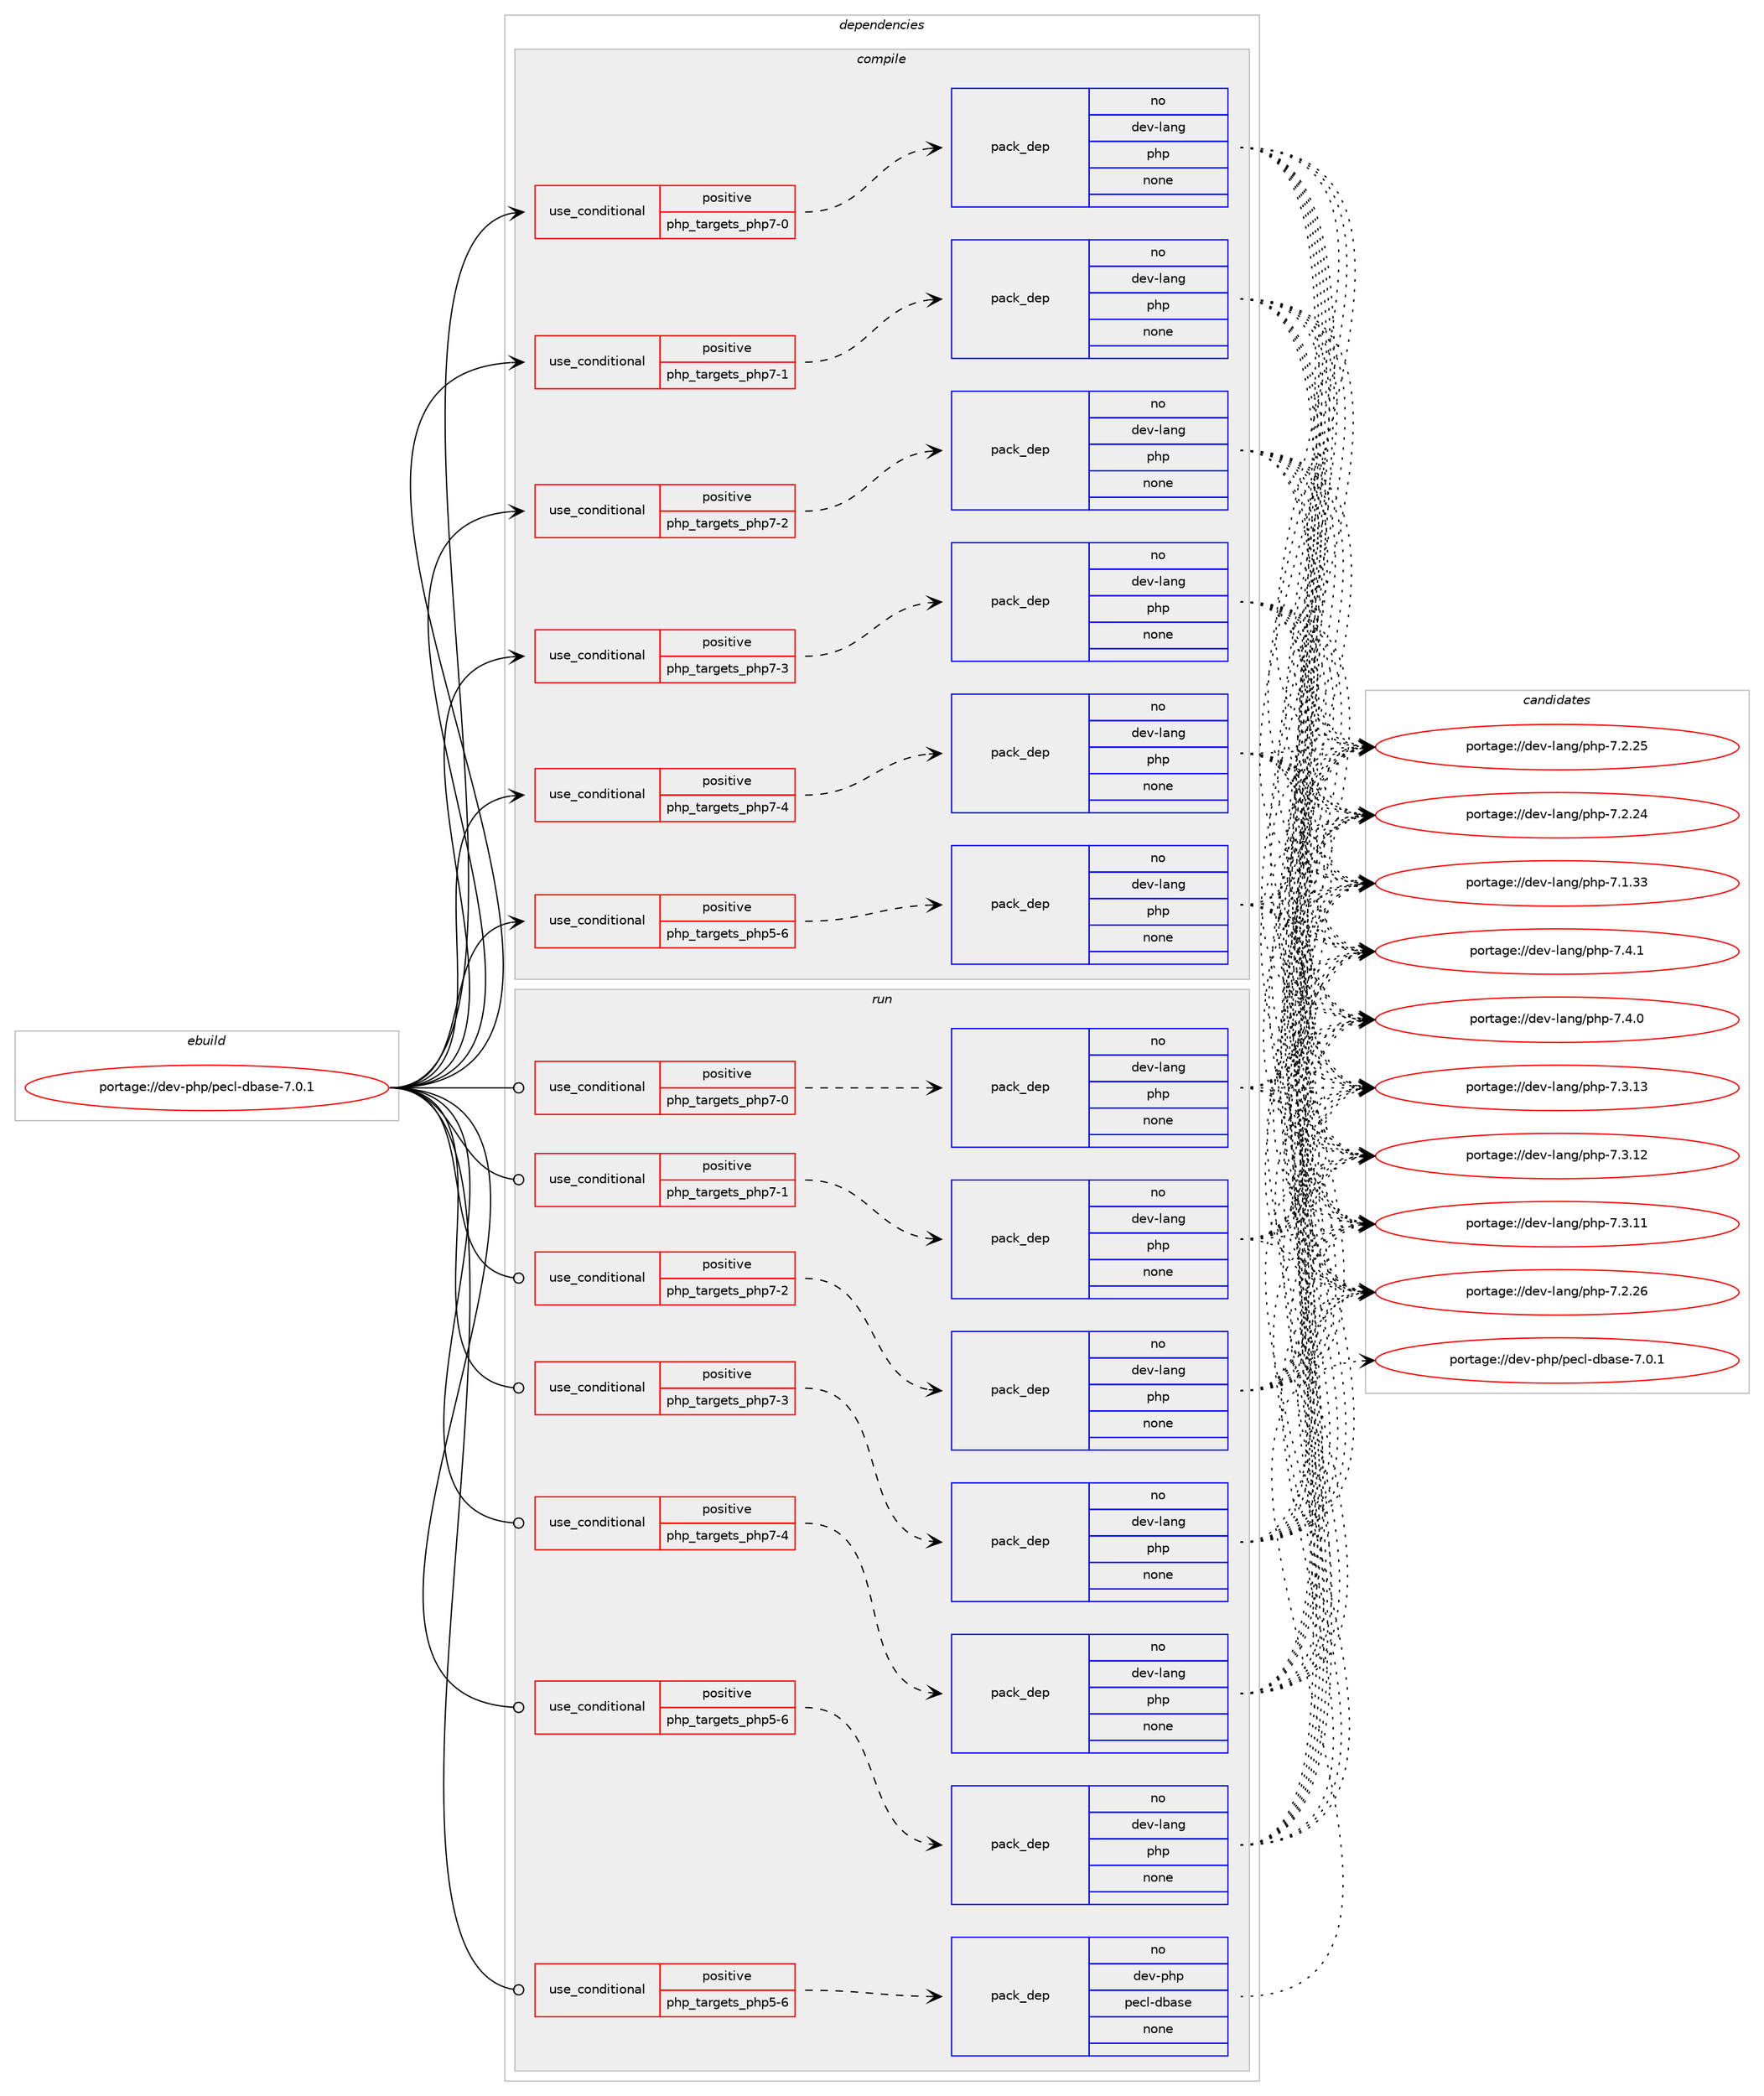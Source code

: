 digraph prolog {

# *************
# Graph options
# *************

newrank=true;
concentrate=true;
compound=true;
graph [rankdir=LR,fontname=Helvetica,fontsize=10,ranksep=1.5];#, ranksep=2.5, nodesep=0.2];
edge  [arrowhead=vee];
node  [fontname=Helvetica,fontsize=10];

# **********
# The ebuild
# **********

subgraph cluster_leftcol {
color=gray;
label=<<i>ebuild</i>>;
id [label="portage://dev-php/pecl-dbase-7.0.1", color=red, width=4, href="../dev-php/pecl-dbase-7.0.1.svg"];
}

# ****************
# The dependencies
# ****************

subgraph cluster_midcol {
color=gray;
label=<<i>dependencies</i>>;
subgraph cluster_compile {
fillcolor="#eeeeee";
style=filled;
label=<<i>compile</i>>;
subgraph cond120839 {
dependency476898 [label=<<TABLE BORDER="0" CELLBORDER="1" CELLSPACING="0" CELLPADDING="4"><TR><TD ROWSPAN="3" CELLPADDING="10">use_conditional</TD></TR><TR><TD>positive</TD></TR><TR><TD>php_targets_php5-6</TD></TR></TABLE>>, shape=none, color=red];
subgraph pack351017 {
dependency476899 [label=<<TABLE BORDER="0" CELLBORDER="1" CELLSPACING="0" CELLPADDING="4" WIDTH="220"><TR><TD ROWSPAN="6" CELLPADDING="30">pack_dep</TD></TR><TR><TD WIDTH="110">no</TD></TR><TR><TD>dev-lang</TD></TR><TR><TD>php</TD></TR><TR><TD>none</TD></TR><TR><TD></TD></TR></TABLE>>, shape=none, color=blue];
}
dependency476898:e -> dependency476899:w [weight=20,style="dashed",arrowhead="vee"];
}
id:e -> dependency476898:w [weight=20,style="solid",arrowhead="vee"];
subgraph cond120840 {
dependency476900 [label=<<TABLE BORDER="0" CELLBORDER="1" CELLSPACING="0" CELLPADDING="4"><TR><TD ROWSPAN="3" CELLPADDING="10">use_conditional</TD></TR><TR><TD>positive</TD></TR><TR><TD>php_targets_php7-0</TD></TR></TABLE>>, shape=none, color=red];
subgraph pack351018 {
dependency476901 [label=<<TABLE BORDER="0" CELLBORDER="1" CELLSPACING="0" CELLPADDING="4" WIDTH="220"><TR><TD ROWSPAN="6" CELLPADDING="30">pack_dep</TD></TR><TR><TD WIDTH="110">no</TD></TR><TR><TD>dev-lang</TD></TR><TR><TD>php</TD></TR><TR><TD>none</TD></TR><TR><TD></TD></TR></TABLE>>, shape=none, color=blue];
}
dependency476900:e -> dependency476901:w [weight=20,style="dashed",arrowhead="vee"];
}
id:e -> dependency476900:w [weight=20,style="solid",arrowhead="vee"];
subgraph cond120841 {
dependency476902 [label=<<TABLE BORDER="0" CELLBORDER="1" CELLSPACING="0" CELLPADDING="4"><TR><TD ROWSPAN="3" CELLPADDING="10">use_conditional</TD></TR><TR><TD>positive</TD></TR><TR><TD>php_targets_php7-1</TD></TR></TABLE>>, shape=none, color=red];
subgraph pack351019 {
dependency476903 [label=<<TABLE BORDER="0" CELLBORDER="1" CELLSPACING="0" CELLPADDING="4" WIDTH="220"><TR><TD ROWSPAN="6" CELLPADDING="30">pack_dep</TD></TR><TR><TD WIDTH="110">no</TD></TR><TR><TD>dev-lang</TD></TR><TR><TD>php</TD></TR><TR><TD>none</TD></TR><TR><TD></TD></TR></TABLE>>, shape=none, color=blue];
}
dependency476902:e -> dependency476903:w [weight=20,style="dashed",arrowhead="vee"];
}
id:e -> dependency476902:w [weight=20,style="solid",arrowhead="vee"];
subgraph cond120842 {
dependency476904 [label=<<TABLE BORDER="0" CELLBORDER="1" CELLSPACING="0" CELLPADDING="4"><TR><TD ROWSPAN="3" CELLPADDING="10">use_conditional</TD></TR><TR><TD>positive</TD></TR><TR><TD>php_targets_php7-2</TD></TR></TABLE>>, shape=none, color=red];
subgraph pack351020 {
dependency476905 [label=<<TABLE BORDER="0" CELLBORDER="1" CELLSPACING="0" CELLPADDING="4" WIDTH="220"><TR><TD ROWSPAN="6" CELLPADDING="30">pack_dep</TD></TR><TR><TD WIDTH="110">no</TD></TR><TR><TD>dev-lang</TD></TR><TR><TD>php</TD></TR><TR><TD>none</TD></TR><TR><TD></TD></TR></TABLE>>, shape=none, color=blue];
}
dependency476904:e -> dependency476905:w [weight=20,style="dashed",arrowhead="vee"];
}
id:e -> dependency476904:w [weight=20,style="solid",arrowhead="vee"];
subgraph cond120843 {
dependency476906 [label=<<TABLE BORDER="0" CELLBORDER="1" CELLSPACING="0" CELLPADDING="4"><TR><TD ROWSPAN="3" CELLPADDING="10">use_conditional</TD></TR><TR><TD>positive</TD></TR><TR><TD>php_targets_php7-3</TD></TR></TABLE>>, shape=none, color=red];
subgraph pack351021 {
dependency476907 [label=<<TABLE BORDER="0" CELLBORDER="1" CELLSPACING="0" CELLPADDING="4" WIDTH="220"><TR><TD ROWSPAN="6" CELLPADDING="30">pack_dep</TD></TR><TR><TD WIDTH="110">no</TD></TR><TR><TD>dev-lang</TD></TR><TR><TD>php</TD></TR><TR><TD>none</TD></TR><TR><TD></TD></TR></TABLE>>, shape=none, color=blue];
}
dependency476906:e -> dependency476907:w [weight=20,style="dashed",arrowhead="vee"];
}
id:e -> dependency476906:w [weight=20,style="solid",arrowhead="vee"];
subgraph cond120844 {
dependency476908 [label=<<TABLE BORDER="0" CELLBORDER="1" CELLSPACING="0" CELLPADDING="4"><TR><TD ROWSPAN="3" CELLPADDING="10">use_conditional</TD></TR><TR><TD>positive</TD></TR><TR><TD>php_targets_php7-4</TD></TR></TABLE>>, shape=none, color=red];
subgraph pack351022 {
dependency476909 [label=<<TABLE BORDER="0" CELLBORDER="1" CELLSPACING="0" CELLPADDING="4" WIDTH="220"><TR><TD ROWSPAN="6" CELLPADDING="30">pack_dep</TD></TR><TR><TD WIDTH="110">no</TD></TR><TR><TD>dev-lang</TD></TR><TR><TD>php</TD></TR><TR><TD>none</TD></TR><TR><TD></TD></TR></TABLE>>, shape=none, color=blue];
}
dependency476908:e -> dependency476909:w [weight=20,style="dashed",arrowhead="vee"];
}
id:e -> dependency476908:w [weight=20,style="solid",arrowhead="vee"];
}
subgraph cluster_compileandrun {
fillcolor="#eeeeee";
style=filled;
label=<<i>compile and run</i>>;
}
subgraph cluster_run {
fillcolor="#eeeeee";
style=filled;
label=<<i>run</i>>;
subgraph cond120845 {
dependency476910 [label=<<TABLE BORDER="0" CELLBORDER="1" CELLSPACING="0" CELLPADDING="4"><TR><TD ROWSPAN="3" CELLPADDING="10">use_conditional</TD></TR><TR><TD>positive</TD></TR><TR><TD>php_targets_php5-6</TD></TR></TABLE>>, shape=none, color=red];
subgraph pack351023 {
dependency476911 [label=<<TABLE BORDER="0" CELLBORDER="1" CELLSPACING="0" CELLPADDING="4" WIDTH="220"><TR><TD ROWSPAN="6" CELLPADDING="30">pack_dep</TD></TR><TR><TD WIDTH="110">no</TD></TR><TR><TD>dev-lang</TD></TR><TR><TD>php</TD></TR><TR><TD>none</TD></TR><TR><TD></TD></TR></TABLE>>, shape=none, color=blue];
}
dependency476910:e -> dependency476911:w [weight=20,style="dashed",arrowhead="vee"];
}
id:e -> dependency476910:w [weight=20,style="solid",arrowhead="odot"];
subgraph cond120846 {
dependency476912 [label=<<TABLE BORDER="0" CELLBORDER="1" CELLSPACING="0" CELLPADDING="4"><TR><TD ROWSPAN="3" CELLPADDING="10">use_conditional</TD></TR><TR><TD>positive</TD></TR><TR><TD>php_targets_php5-6</TD></TR></TABLE>>, shape=none, color=red];
subgraph pack351024 {
dependency476913 [label=<<TABLE BORDER="0" CELLBORDER="1" CELLSPACING="0" CELLPADDING="4" WIDTH="220"><TR><TD ROWSPAN="6" CELLPADDING="30">pack_dep</TD></TR><TR><TD WIDTH="110">no</TD></TR><TR><TD>dev-php</TD></TR><TR><TD>pecl-dbase</TD></TR><TR><TD>none</TD></TR><TR><TD></TD></TR></TABLE>>, shape=none, color=blue];
}
dependency476912:e -> dependency476913:w [weight=20,style="dashed",arrowhead="vee"];
}
id:e -> dependency476912:w [weight=20,style="solid",arrowhead="odot"];
subgraph cond120847 {
dependency476914 [label=<<TABLE BORDER="0" CELLBORDER="1" CELLSPACING="0" CELLPADDING="4"><TR><TD ROWSPAN="3" CELLPADDING="10">use_conditional</TD></TR><TR><TD>positive</TD></TR><TR><TD>php_targets_php7-0</TD></TR></TABLE>>, shape=none, color=red];
subgraph pack351025 {
dependency476915 [label=<<TABLE BORDER="0" CELLBORDER="1" CELLSPACING="0" CELLPADDING="4" WIDTH="220"><TR><TD ROWSPAN="6" CELLPADDING="30">pack_dep</TD></TR><TR><TD WIDTH="110">no</TD></TR><TR><TD>dev-lang</TD></TR><TR><TD>php</TD></TR><TR><TD>none</TD></TR><TR><TD></TD></TR></TABLE>>, shape=none, color=blue];
}
dependency476914:e -> dependency476915:w [weight=20,style="dashed",arrowhead="vee"];
}
id:e -> dependency476914:w [weight=20,style="solid",arrowhead="odot"];
subgraph cond120848 {
dependency476916 [label=<<TABLE BORDER="0" CELLBORDER="1" CELLSPACING="0" CELLPADDING="4"><TR><TD ROWSPAN="3" CELLPADDING="10">use_conditional</TD></TR><TR><TD>positive</TD></TR><TR><TD>php_targets_php7-1</TD></TR></TABLE>>, shape=none, color=red];
subgraph pack351026 {
dependency476917 [label=<<TABLE BORDER="0" CELLBORDER="1" CELLSPACING="0" CELLPADDING="4" WIDTH="220"><TR><TD ROWSPAN="6" CELLPADDING="30">pack_dep</TD></TR><TR><TD WIDTH="110">no</TD></TR><TR><TD>dev-lang</TD></TR><TR><TD>php</TD></TR><TR><TD>none</TD></TR><TR><TD></TD></TR></TABLE>>, shape=none, color=blue];
}
dependency476916:e -> dependency476917:w [weight=20,style="dashed",arrowhead="vee"];
}
id:e -> dependency476916:w [weight=20,style="solid",arrowhead="odot"];
subgraph cond120849 {
dependency476918 [label=<<TABLE BORDER="0" CELLBORDER="1" CELLSPACING="0" CELLPADDING="4"><TR><TD ROWSPAN="3" CELLPADDING="10">use_conditional</TD></TR><TR><TD>positive</TD></TR><TR><TD>php_targets_php7-2</TD></TR></TABLE>>, shape=none, color=red];
subgraph pack351027 {
dependency476919 [label=<<TABLE BORDER="0" CELLBORDER="1" CELLSPACING="0" CELLPADDING="4" WIDTH="220"><TR><TD ROWSPAN="6" CELLPADDING="30">pack_dep</TD></TR><TR><TD WIDTH="110">no</TD></TR><TR><TD>dev-lang</TD></TR><TR><TD>php</TD></TR><TR><TD>none</TD></TR><TR><TD></TD></TR></TABLE>>, shape=none, color=blue];
}
dependency476918:e -> dependency476919:w [weight=20,style="dashed",arrowhead="vee"];
}
id:e -> dependency476918:w [weight=20,style="solid",arrowhead="odot"];
subgraph cond120850 {
dependency476920 [label=<<TABLE BORDER="0" CELLBORDER="1" CELLSPACING="0" CELLPADDING="4"><TR><TD ROWSPAN="3" CELLPADDING="10">use_conditional</TD></TR><TR><TD>positive</TD></TR><TR><TD>php_targets_php7-3</TD></TR></TABLE>>, shape=none, color=red];
subgraph pack351028 {
dependency476921 [label=<<TABLE BORDER="0" CELLBORDER="1" CELLSPACING="0" CELLPADDING="4" WIDTH="220"><TR><TD ROWSPAN="6" CELLPADDING="30">pack_dep</TD></TR><TR><TD WIDTH="110">no</TD></TR><TR><TD>dev-lang</TD></TR><TR><TD>php</TD></TR><TR><TD>none</TD></TR><TR><TD></TD></TR></TABLE>>, shape=none, color=blue];
}
dependency476920:e -> dependency476921:w [weight=20,style="dashed",arrowhead="vee"];
}
id:e -> dependency476920:w [weight=20,style="solid",arrowhead="odot"];
subgraph cond120851 {
dependency476922 [label=<<TABLE BORDER="0" CELLBORDER="1" CELLSPACING="0" CELLPADDING="4"><TR><TD ROWSPAN="3" CELLPADDING="10">use_conditional</TD></TR><TR><TD>positive</TD></TR><TR><TD>php_targets_php7-4</TD></TR></TABLE>>, shape=none, color=red];
subgraph pack351029 {
dependency476923 [label=<<TABLE BORDER="0" CELLBORDER="1" CELLSPACING="0" CELLPADDING="4" WIDTH="220"><TR><TD ROWSPAN="6" CELLPADDING="30">pack_dep</TD></TR><TR><TD WIDTH="110">no</TD></TR><TR><TD>dev-lang</TD></TR><TR><TD>php</TD></TR><TR><TD>none</TD></TR><TR><TD></TD></TR></TABLE>>, shape=none, color=blue];
}
dependency476922:e -> dependency476923:w [weight=20,style="dashed",arrowhead="vee"];
}
id:e -> dependency476922:w [weight=20,style="solid",arrowhead="odot"];
}
}

# **************
# The candidates
# **************

subgraph cluster_choices {
rank=same;
color=gray;
label=<<i>candidates</i>>;

subgraph choice351017 {
color=black;
nodesep=1;
choice100101118451089711010347112104112455546524649 [label="portage://dev-lang/php-7.4.1", color=red, width=4,href="../dev-lang/php-7.4.1.svg"];
choice100101118451089711010347112104112455546524648 [label="portage://dev-lang/php-7.4.0", color=red, width=4,href="../dev-lang/php-7.4.0.svg"];
choice10010111845108971101034711210411245554651464951 [label="portage://dev-lang/php-7.3.13", color=red, width=4,href="../dev-lang/php-7.3.13.svg"];
choice10010111845108971101034711210411245554651464950 [label="portage://dev-lang/php-7.3.12", color=red, width=4,href="../dev-lang/php-7.3.12.svg"];
choice10010111845108971101034711210411245554651464949 [label="portage://dev-lang/php-7.3.11", color=red, width=4,href="../dev-lang/php-7.3.11.svg"];
choice10010111845108971101034711210411245554650465054 [label="portage://dev-lang/php-7.2.26", color=red, width=4,href="../dev-lang/php-7.2.26.svg"];
choice10010111845108971101034711210411245554650465053 [label="portage://dev-lang/php-7.2.25", color=red, width=4,href="../dev-lang/php-7.2.25.svg"];
choice10010111845108971101034711210411245554650465052 [label="portage://dev-lang/php-7.2.24", color=red, width=4,href="../dev-lang/php-7.2.24.svg"];
choice10010111845108971101034711210411245554649465151 [label="portage://dev-lang/php-7.1.33", color=red, width=4,href="../dev-lang/php-7.1.33.svg"];
dependency476899:e -> choice100101118451089711010347112104112455546524649:w [style=dotted,weight="100"];
dependency476899:e -> choice100101118451089711010347112104112455546524648:w [style=dotted,weight="100"];
dependency476899:e -> choice10010111845108971101034711210411245554651464951:w [style=dotted,weight="100"];
dependency476899:e -> choice10010111845108971101034711210411245554651464950:w [style=dotted,weight="100"];
dependency476899:e -> choice10010111845108971101034711210411245554651464949:w [style=dotted,weight="100"];
dependency476899:e -> choice10010111845108971101034711210411245554650465054:w [style=dotted,weight="100"];
dependency476899:e -> choice10010111845108971101034711210411245554650465053:w [style=dotted,weight="100"];
dependency476899:e -> choice10010111845108971101034711210411245554650465052:w [style=dotted,weight="100"];
dependency476899:e -> choice10010111845108971101034711210411245554649465151:w [style=dotted,weight="100"];
}
subgraph choice351018 {
color=black;
nodesep=1;
choice100101118451089711010347112104112455546524649 [label="portage://dev-lang/php-7.4.1", color=red, width=4,href="../dev-lang/php-7.4.1.svg"];
choice100101118451089711010347112104112455546524648 [label="portage://dev-lang/php-7.4.0", color=red, width=4,href="../dev-lang/php-7.4.0.svg"];
choice10010111845108971101034711210411245554651464951 [label="portage://dev-lang/php-7.3.13", color=red, width=4,href="../dev-lang/php-7.3.13.svg"];
choice10010111845108971101034711210411245554651464950 [label="portage://dev-lang/php-7.3.12", color=red, width=4,href="../dev-lang/php-7.3.12.svg"];
choice10010111845108971101034711210411245554651464949 [label="portage://dev-lang/php-7.3.11", color=red, width=4,href="../dev-lang/php-7.3.11.svg"];
choice10010111845108971101034711210411245554650465054 [label="portage://dev-lang/php-7.2.26", color=red, width=4,href="../dev-lang/php-7.2.26.svg"];
choice10010111845108971101034711210411245554650465053 [label="portage://dev-lang/php-7.2.25", color=red, width=4,href="../dev-lang/php-7.2.25.svg"];
choice10010111845108971101034711210411245554650465052 [label="portage://dev-lang/php-7.2.24", color=red, width=4,href="../dev-lang/php-7.2.24.svg"];
choice10010111845108971101034711210411245554649465151 [label="portage://dev-lang/php-7.1.33", color=red, width=4,href="../dev-lang/php-7.1.33.svg"];
dependency476901:e -> choice100101118451089711010347112104112455546524649:w [style=dotted,weight="100"];
dependency476901:e -> choice100101118451089711010347112104112455546524648:w [style=dotted,weight="100"];
dependency476901:e -> choice10010111845108971101034711210411245554651464951:w [style=dotted,weight="100"];
dependency476901:e -> choice10010111845108971101034711210411245554651464950:w [style=dotted,weight="100"];
dependency476901:e -> choice10010111845108971101034711210411245554651464949:w [style=dotted,weight="100"];
dependency476901:e -> choice10010111845108971101034711210411245554650465054:w [style=dotted,weight="100"];
dependency476901:e -> choice10010111845108971101034711210411245554650465053:w [style=dotted,weight="100"];
dependency476901:e -> choice10010111845108971101034711210411245554650465052:w [style=dotted,weight="100"];
dependency476901:e -> choice10010111845108971101034711210411245554649465151:w [style=dotted,weight="100"];
}
subgraph choice351019 {
color=black;
nodesep=1;
choice100101118451089711010347112104112455546524649 [label="portage://dev-lang/php-7.4.1", color=red, width=4,href="../dev-lang/php-7.4.1.svg"];
choice100101118451089711010347112104112455546524648 [label="portage://dev-lang/php-7.4.0", color=red, width=4,href="../dev-lang/php-7.4.0.svg"];
choice10010111845108971101034711210411245554651464951 [label="portage://dev-lang/php-7.3.13", color=red, width=4,href="../dev-lang/php-7.3.13.svg"];
choice10010111845108971101034711210411245554651464950 [label="portage://dev-lang/php-7.3.12", color=red, width=4,href="../dev-lang/php-7.3.12.svg"];
choice10010111845108971101034711210411245554651464949 [label="portage://dev-lang/php-7.3.11", color=red, width=4,href="../dev-lang/php-7.3.11.svg"];
choice10010111845108971101034711210411245554650465054 [label="portage://dev-lang/php-7.2.26", color=red, width=4,href="../dev-lang/php-7.2.26.svg"];
choice10010111845108971101034711210411245554650465053 [label="portage://dev-lang/php-7.2.25", color=red, width=4,href="../dev-lang/php-7.2.25.svg"];
choice10010111845108971101034711210411245554650465052 [label="portage://dev-lang/php-7.2.24", color=red, width=4,href="../dev-lang/php-7.2.24.svg"];
choice10010111845108971101034711210411245554649465151 [label="portage://dev-lang/php-7.1.33", color=red, width=4,href="../dev-lang/php-7.1.33.svg"];
dependency476903:e -> choice100101118451089711010347112104112455546524649:w [style=dotted,weight="100"];
dependency476903:e -> choice100101118451089711010347112104112455546524648:w [style=dotted,weight="100"];
dependency476903:e -> choice10010111845108971101034711210411245554651464951:w [style=dotted,weight="100"];
dependency476903:e -> choice10010111845108971101034711210411245554651464950:w [style=dotted,weight="100"];
dependency476903:e -> choice10010111845108971101034711210411245554651464949:w [style=dotted,weight="100"];
dependency476903:e -> choice10010111845108971101034711210411245554650465054:w [style=dotted,weight="100"];
dependency476903:e -> choice10010111845108971101034711210411245554650465053:w [style=dotted,weight="100"];
dependency476903:e -> choice10010111845108971101034711210411245554650465052:w [style=dotted,weight="100"];
dependency476903:e -> choice10010111845108971101034711210411245554649465151:w [style=dotted,weight="100"];
}
subgraph choice351020 {
color=black;
nodesep=1;
choice100101118451089711010347112104112455546524649 [label="portage://dev-lang/php-7.4.1", color=red, width=4,href="../dev-lang/php-7.4.1.svg"];
choice100101118451089711010347112104112455546524648 [label="portage://dev-lang/php-7.4.0", color=red, width=4,href="../dev-lang/php-7.4.0.svg"];
choice10010111845108971101034711210411245554651464951 [label="portage://dev-lang/php-7.3.13", color=red, width=4,href="../dev-lang/php-7.3.13.svg"];
choice10010111845108971101034711210411245554651464950 [label="portage://dev-lang/php-7.3.12", color=red, width=4,href="../dev-lang/php-7.3.12.svg"];
choice10010111845108971101034711210411245554651464949 [label="portage://dev-lang/php-7.3.11", color=red, width=4,href="../dev-lang/php-7.3.11.svg"];
choice10010111845108971101034711210411245554650465054 [label="portage://dev-lang/php-7.2.26", color=red, width=4,href="../dev-lang/php-7.2.26.svg"];
choice10010111845108971101034711210411245554650465053 [label="portage://dev-lang/php-7.2.25", color=red, width=4,href="../dev-lang/php-7.2.25.svg"];
choice10010111845108971101034711210411245554650465052 [label="portage://dev-lang/php-7.2.24", color=red, width=4,href="../dev-lang/php-7.2.24.svg"];
choice10010111845108971101034711210411245554649465151 [label="portage://dev-lang/php-7.1.33", color=red, width=4,href="../dev-lang/php-7.1.33.svg"];
dependency476905:e -> choice100101118451089711010347112104112455546524649:w [style=dotted,weight="100"];
dependency476905:e -> choice100101118451089711010347112104112455546524648:w [style=dotted,weight="100"];
dependency476905:e -> choice10010111845108971101034711210411245554651464951:w [style=dotted,weight="100"];
dependency476905:e -> choice10010111845108971101034711210411245554651464950:w [style=dotted,weight="100"];
dependency476905:e -> choice10010111845108971101034711210411245554651464949:w [style=dotted,weight="100"];
dependency476905:e -> choice10010111845108971101034711210411245554650465054:w [style=dotted,weight="100"];
dependency476905:e -> choice10010111845108971101034711210411245554650465053:w [style=dotted,weight="100"];
dependency476905:e -> choice10010111845108971101034711210411245554650465052:w [style=dotted,weight="100"];
dependency476905:e -> choice10010111845108971101034711210411245554649465151:w [style=dotted,weight="100"];
}
subgraph choice351021 {
color=black;
nodesep=1;
choice100101118451089711010347112104112455546524649 [label="portage://dev-lang/php-7.4.1", color=red, width=4,href="../dev-lang/php-7.4.1.svg"];
choice100101118451089711010347112104112455546524648 [label="portage://dev-lang/php-7.4.0", color=red, width=4,href="../dev-lang/php-7.4.0.svg"];
choice10010111845108971101034711210411245554651464951 [label="portage://dev-lang/php-7.3.13", color=red, width=4,href="../dev-lang/php-7.3.13.svg"];
choice10010111845108971101034711210411245554651464950 [label="portage://dev-lang/php-7.3.12", color=red, width=4,href="../dev-lang/php-7.3.12.svg"];
choice10010111845108971101034711210411245554651464949 [label="portage://dev-lang/php-7.3.11", color=red, width=4,href="../dev-lang/php-7.3.11.svg"];
choice10010111845108971101034711210411245554650465054 [label="portage://dev-lang/php-7.2.26", color=red, width=4,href="../dev-lang/php-7.2.26.svg"];
choice10010111845108971101034711210411245554650465053 [label="portage://dev-lang/php-7.2.25", color=red, width=4,href="../dev-lang/php-7.2.25.svg"];
choice10010111845108971101034711210411245554650465052 [label="portage://dev-lang/php-7.2.24", color=red, width=4,href="../dev-lang/php-7.2.24.svg"];
choice10010111845108971101034711210411245554649465151 [label="portage://dev-lang/php-7.1.33", color=red, width=4,href="../dev-lang/php-7.1.33.svg"];
dependency476907:e -> choice100101118451089711010347112104112455546524649:w [style=dotted,weight="100"];
dependency476907:e -> choice100101118451089711010347112104112455546524648:w [style=dotted,weight="100"];
dependency476907:e -> choice10010111845108971101034711210411245554651464951:w [style=dotted,weight="100"];
dependency476907:e -> choice10010111845108971101034711210411245554651464950:w [style=dotted,weight="100"];
dependency476907:e -> choice10010111845108971101034711210411245554651464949:w [style=dotted,weight="100"];
dependency476907:e -> choice10010111845108971101034711210411245554650465054:w [style=dotted,weight="100"];
dependency476907:e -> choice10010111845108971101034711210411245554650465053:w [style=dotted,weight="100"];
dependency476907:e -> choice10010111845108971101034711210411245554650465052:w [style=dotted,weight="100"];
dependency476907:e -> choice10010111845108971101034711210411245554649465151:w [style=dotted,weight="100"];
}
subgraph choice351022 {
color=black;
nodesep=1;
choice100101118451089711010347112104112455546524649 [label="portage://dev-lang/php-7.4.1", color=red, width=4,href="../dev-lang/php-7.4.1.svg"];
choice100101118451089711010347112104112455546524648 [label="portage://dev-lang/php-7.4.0", color=red, width=4,href="../dev-lang/php-7.4.0.svg"];
choice10010111845108971101034711210411245554651464951 [label="portage://dev-lang/php-7.3.13", color=red, width=4,href="../dev-lang/php-7.3.13.svg"];
choice10010111845108971101034711210411245554651464950 [label="portage://dev-lang/php-7.3.12", color=red, width=4,href="../dev-lang/php-7.3.12.svg"];
choice10010111845108971101034711210411245554651464949 [label="portage://dev-lang/php-7.3.11", color=red, width=4,href="../dev-lang/php-7.3.11.svg"];
choice10010111845108971101034711210411245554650465054 [label="portage://dev-lang/php-7.2.26", color=red, width=4,href="../dev-lang/php-7.2.26.svg"];
choice10010111845108971101034711210411245554650465053 [label="portage://dev-lang/php-7.2.25", color=red, width=4,href="../dev-lang/php-7.2.25.svg"];
choice10010111845108971101034711210411245554650465052 [label="portage://dev-lang/php-7.2.24", color=red, width=4,href="../dev-lang/php-7.2.24.svg"];
choice10010111845108971101034711210411245554649465151 [label="portage://dev-lang/php-7.1.33", color=red, width=4,href="../dev-lang/php-7.1.33.svg"];
dependency476909:e -> choice100101118451089711010347112104112455546524649:w [style=dotted,weight="100"];
dependency476909:e -> choice100101118451089711010347112104112455546524648:w [style=dotted,weight="100"];
dependency476909:e -> choice10010111845108971101034711210411245554651464951:w [style=dotted,weight="100"];
dependency476909:e -> choice10010111845108971101034711210411245554651464950:w [style=dotted,weight="100"];
dependency476909:e -> choice10010111845108971101034711210411245554651464949:w [style=dotted,weight="100"];
dependency476909:e -> choice10010111845108971101034711210411245554650465054:w [style=dotted,weight="100"];
dependency476909:e -> choice10010111845108971101034711210411245554650465053:w [style=dotted,weight="100"];
dependency476909:e -> choice10010111845108971101034711210411245554650465052:w [style=dotted,weight="100"];
dependency476909:e -> choice10010111845108971101034711210411245554649465151:w [style=dotted,weight="100"];
}
subgraph choice351023 {
color=black;
nodesep=1;
choice100101118451089711010347112104112455546524649 [label="portage://dev-lang/php-7.4.1", color=red, width=4,href="../dev-lang/php-7.4.1.svg"];
choice100101118451089711010347112104112455546524648 [label="portage://dev-lang/php-7.4.0", color=red, width=4,href="../dev-lang/php-7.4.0.svg"];
choice10010111845108971101034711210411245554651464951 [label="portage://dev-lang/php-7.3.13", color=red, width=4,href="../dev-lang/php-7.3.13.svg"];
choice10010111845108971101034711210411245554651464950 [label="portage://dev-lang/php-7.3.12", color=red, width=4,href="../dev-lang/php-7.3.12.svg"];
choice10010111845108971101034711210411245554651464949 [label="portage://dev-lang/php-7.3.11", color=red, width=4,href="../dev-lang/php-7.3.11.svg"];
choice10010111845108971101034711210411245554650465054 [label="portage://dev-lang/php-7.2.26", color=red, width=4,href="../dev-lang/php-7.2.26.svg"];
choice10010111845108971101034711210411245554650465053 [label="portage://dev-lang/php-7.2.25", color=red, width=4,href="../dev-lang/php-7.2.25.svg"];
choice10010111845108971101034711210411245554650465052 [label="portage://dev-lang/php-7.2.24", color=red, width=4,href="../dev-lang/php-7.2.24.svg"];
choice10010111845108971101034711210411245554649465151 [label="portage://dev-lang/php-7.1.33", color=red, width=4,href="../dev-lang/php-7.1.33.svg"];
dependency476911:e -> choice100101118451089711010347112104112455546524649:w [style=dotted,weight="100"];
dependency476911:e -> choice100101118451089711010347112104112455546524648:w [style=dotted,weight="100"];
dependency476911:e -> choice10010111845108971101034711210411245554651464951:w [style=dotted,weight="100"];
dependency476911:e -> choice10010111845108971101034711210411245554651464950:w [style=dotted,weight="100"];
dependency476911:e -> choice10010111845108971101034711210411245554651464949:w [style=dotted,weight="100"];
dependency476911:e -> choice10010111845108971101034711210411245554650465054:w [style=dotted,weight="100"];
dependency476911:e -> choice10010111845108971101034711210411245554650465053:w [style=dotted,weight="100"];
dependency476911:e -> choice10010111845108971101034711210411245554650465052:w [style=dotted,weight="100"];
dependency476911:e -> choice10010111845108971101034711210411245554649465151:w [style=dotted,weight="100"];
}
subgraph choice351024 {
color=black;
nodesep=1;
choice100101118451121041124711210199108451009897115101455546484649 [label="portage://dev-php/pecl-dbase-7.0.1", color=red, width=4,href="../dev-php/pecl-dbase-7.0.1.svg"];
dependency476913:e -> choice100101118451121041124711210199108451009897115101455546484649:w [style=dotted,weight="100"];
}
subgraph choice351025 {
color=black;
nodesep=1;
choice100101118451089711010347112104112455546524649 [label="portage://dev-lang/php-7.4.1", color=red, width=4,href="../dev-lang/php-7.4.1.svg"];
choice100101118451089711010347112104112455546524648 [label="portage://dev-lang/php-7.4.0", color=red, width=4,href="../dev-lang/php-7.4.0.svg"];
choice10010111845108971101034711210411245554651464951 [label="portage://dev-lang/php-7.3.13", color=red, width=4,href="../dev-lang/php-7.3.13.svg"];
choice10010111845108971101034711210411245554651464950 [label="portage://dev-lang/php-7.3.12", color=red, width=4,href="../dev-lang/php-7.3.12.svg"];
choice10010111845108971101034711210411245554651464949 [label="portage://dev-lang/php-7.3.11", color=red, width=4,href="../dev-lang/php-7.3.11.svg"];
choice10010111845108971101034711210411245554650465054 [label="portage://dev-lang/php-7.2.26", color=red, width=4,href="../dev-lang/php-7.2.26.svg"];
choice10010111845108971101034711210411245554650465053 [label="portage://dev-lang/php-7.2.25", color=red, width=4,href="../dev-lang/php-7.2.25.svg"];
choice10010111845108971101034711210411245554650465052 [label="portage://dev-lang/php-7.2.24", color=red, width=4,href="../dev-lang/php-7.2.24.svg"];
choice10010111845108971101034711210411245554649465151 [label="portage://dev-lang/php-7.1.33", color=red, width=4,href="../dev-lang/php-7.1.33.svg"];
dependency476915:e -> choice100101118451089711010347112104112455546524649:w [style=dotted,weight="100"];
dependency476915:e -> choice100101118451089711010347112104112455546524648:w [style=dotted,weight="100"];
dependency476915:e -> choice10010111845108971101034711210411245554651464951:w [style=dotted,weight="100"];
dependency476915:e -> choice10010111845108971101034711210411245554651464950:w [style=dotted,weight="100"];
dependency476915:e -> choice10010111845108971101034711210411245554651464949:w [style=dotted,weight="100"];
dependency476915:e -> choice10010111845108971101034711210411245554650465054:w [style=dotted,weight="100"];
dependency476915:e -> choice10010111845108971101034711210411245554650465053:w [style=dotted,weight="100"];
dependency476915:e -> choice10010111845108971101034711210411245554650465052:w [style=dotted,weight="100"];
dependency476915:e -> choice10010111845108971101034711210411245554649465151:w [style=dotted,weight="100"];
}
subgraph choice351026 {
color=black;
nodesep=1;
choice100101118451089711010347112104112455546524649 [label="portage://dev-lang/php-7.4.1", color=red, width=4,href="../dev-lang/php-7.4.1.svg"];
choice100101118451089711010347112104112455546524648 [label="portage://dev-lang/php-7.4.0", color=red, width=4,href="../dev-lang/php-7.4.0.svg"];
choice10010111845108971101034711210411245554651464951 [label="portage://dev-lang/php-7.3.13", color=red, width=4,href="../dev-lang/php-7.3.13.svg"];
choice10010111845108971101034711210411245554651464950 [label="portage://dev-lang/php-7.3.12", color=red, width=4,href="../dev-lang/php-7.3.12.svg"];
choice10010111845108971101034711210411245554651464949 [label="portage://dev-lang/php-7.3.11", color=red, width=4,href="../dev-lang/php-7.3.11.svg"];
choice10010111845108971101034711210411245554650465054 [label="portage://dev-lang/php-7.2.26", color=red, width=4,href="../dev-lang/php-7.2.26.svg"];
choice10010111845108971101034711210411245554650465053 [label="portage://dev-lang/php-7.2.25", color=red, width=4,href="../dev-lang/php-7.2.25.svg"];
choice10010111845108971101034711210411245554650465052 [label="portage://dev-lang/php-7.2.24", color=red, width=4,href="../dev-lang/php-7.2.24.svg"];
choice10010111845108971101034711210411245554649465151 [label="portage://dev-lang/php-7.1.33", color=red, width=4,href="../dev-lang/php-7.1.33.svg"];
dependency476917:e -> choice100101118451089711010347112104112455546524649:w [style=dotted,weight="100"];
dependency476917:e -> choice100101118451089711010347112104112455546524648:w [style=dotted,weight="100"];
dependency476917:e -> choice10010111845108971101034711210411245554651464951:w [style=dotted,weight="100"];
dependency476917:e -> choice10010111845108971101034711210411245554651464950:w [style=dotted,weight="100"];
dependency476917:e -> choice10010111845108971101034711210411245554651464949:w [style=dotted,weight="100"];
dependency476917:e -> choice10010111845108971101034711210411245554650465054:w [style=dotted,weight="100"];
dependency476917:e -> choice10010111845108971101034711210411245554650465053:w [style=dotted,weight="100"];
dependency476917:e -> choice10010111845108971101034711210411245554650465052:w [style=dotted,weight="100"];
dependency476917:e -> choice10010111845108971101034711210411245554649465151:w [style=dotted,weight="100"];
}
subgraph choice351027 {
color=black;
nodesep=1;
choice100101118451089711010347112104112455546524649 [label="portage://dev-lang/php-7.4.1", color=red, width=4,href="../dev-lang/php-7.4.1.svg"];
choice100101118451089711010347112104112455546524648 [label="portage://dev-lang/php-7.4.0", color=red, width=4,href="../dev-lang/php-7.4.0.svg"];
choice10010111845108971101034711210411245554651464951 [label="portage://dev-lang/php-7.3.13", color=red, width=4,href="../dev-lang/php-7.3.13.svg"];
choice10010111845108971101034711210411245554651464950 [label="portage://dev-lang/php-7.3.12", color=red, width=4,href="../dev-lang/php-7.3.12.svg"];
choice10010111845108971101034711210411245554651464949 [label="portage://dev-lang/php-7.3.11", color=red, width=4,href="../dev-lang/php-7.3.11.svg"];
choice10010111845108971101034711210411245554650465054 [label="portage://dev-lang/php-7.2.26", color=red, width=4,href="../dev-lang/php-7.2.26.svg"];
choice10010111845108971101034711210411245554650465053 [label="portage://dev-lang/php-7.2.25", color=red, width=4,href="../dev-lang/php-7.2.25.svg"];
choice10010111845108971101034711210411245554650465052 [label="portage://dev-lang/php-7.2.24", color=red, width=4,href="../dev-lang/php-7.2.24.svg"];
choice10010111845108971101034711210411245554649465151 [label="portage://dev-lang/php-7.1.33", color=red, width=4,href="../dev-lang/php-7.1.33.svg"];
dependency476919:e -> choice100101118451089711010347112104112455546524649:w [style=dotted,weight="100"];
dependency476919:e -> choice100101118451089711010347112104112455546524648:w [style=dotted,weight="100"];
dependency476919:e -> choice10010111845108971101034711210411245554651464951:w [style=dotted,weight="100"];
dependency476919:e -> choice10010111845108971101034711210411245554651464950:w [style=dotted,weight="100"];
dependency476919:e -> choice10010111845108971101034711210411245554651464949:w [style=dotted,weight="100"];
dependency476919:e -> choice10010111845108971101034711210411245554650465054:w [style=dotted,weight="100"];
dependency476919:e -> choice10010111845108971101034711210411245554650465053:w [style=dotted,weight="100"];
dependency476919:e -> choice10010111845108971101034711210411245554650465052:w [style=dotted,weight="100"];
dependency476919:e -> choice10010111845108971101034711210411245554649465151:w [style=dotted,weight="100"];
}
subgraph choice351028 {
color=black;
nodesep=1;
choice100101118451089711010347112104112455546524649 [label="portage://dev-lang/php-7.4.1", color=red, width=4,href="../dev-lang/php-7.4.1.svg"];
choice100101118451089711010347112104112455546524648 [label="portage://dev-lang/php-7.4.0", color=red, width=4,href="../dev-lang/php-7.4.0.svg"];
choice10010111845108971101034711210411245554651464951 [label="portage://dev-lang/php-7.3.13", color=red, width=4,href="../dev-lang/php-7.3.13.svg"];
choice10010111845108971101034711210411245554651464950 [label="portage://dev-lang/php-7.3.12", color=red, width=4,href="../dev-lang/php-7.3.12.svg"];
choice10010111845108971101034711210411245554651464949 [label="portage://dev-lang/php-7.3.11", color=red, width=4,href="../dev-lang/php-7.3.11.svg"];
choice10010111845108971101034711210411245554650465054 [label="portage://dev-lang/php-7.2.26", color=red, width=4,href="../dev-lang/php-7.2.26.svg"];
choice10010111845108971101034711210411245554650465053 [label="portage://dev-lang/php-7.2.25", color=red, width=4,href="../dev-lang/php-7.2.25.svg"];
choice10010111845108971101034711210411245554650465052 [label="portage://dev-lang/php-7.2.24", color=red, width=4,href="../dev-lang/php-7.2.24.svg"];
choice10010111845108971101034711210411245554649465151 [label="portage://dev-lang/php-7.1.33", color=red, width=4,href="../dev-lang/php-7.1.33.svg"];
dependency476921:e -> choice100101118451089711010347112104112455546524649:w [style=dotted,weight="100"];
dependency476921:e -> choice100101118451089711010347112104112455546524648:w [style=dotted,weight="100"];
dependency476921:e -> choice10010111845108971101034711210411245554651464951:w [style=dotted,weight="100"];
dependency476921:e -> choice10010111845108971101034711210411245554651464950:w [style=dotted,weight="100"];
dependency476921:e -> choice10010111845108971101034711210411245554651464949:w [style=dotted,weight="100"];
dependency476921:e -> choice10010111845108971101034711210411245554650465054:w [style=dotted,weight="100"];
dependency476921:e -> choice10010111845108971101034711210411245554650465053:w [style=dotted,weight="100"];
dependency476921:e -> choice10010111845108971101034711210411245554650465052:w [style=dotted,weight="100"];
dependency476921:e -> choice10010111845108971101034711210411245554649465151:w [style=dotted,weight="100"];
}
subgraph choice351029 {
color=black;
nodesep=1;
choice100101118451089711010347112104112455546524649 [label="portage://dev-lang/php-7.4.1", color=red, width=4,href="../dev-lang/php-7.4.1.svg"];
choice100101118451089711010347112104112455546524648 [label="portage://dev-lang/php-7.4.0", color=red, width=4,href="../dev-lang/php-7.4.0.svg"];
choice10010111845108971101034711210411245554651464951 [label="portage://dev-lang/php-7.3.13", color=red, width=4,href="../dev-lang/php-7.3.13.svg"];
choice10010111845108971101034711210411245554651464950 [label="portage://dev-lang/php-7.3.12", color=red, width=4,href="../dev-lang/php-7.3.12.svg"];
choice10010111845108971101034711210411245554651464949 [label="portage://dev-lang/php-7.3.11", color=red, width=4,href="../dev-lang/php-7.3.11.svg"];
choice10010111845108971101034711210411245554650465054 [label="portage://dev-lang/php-7.2.26", color=red, width=4,href="../dev-lang/php-7.2.26.svg"];
choice10010111845108971101034711210411245554650465053 [label="portage://dev-lang/php-7.2.25", color=red, width=4,href="../dev-lang/php-7.2.25.svg"];
choice10010111845108971101034711210411245554650465052 [label="portage://dev-lang/php-7.2.24", color=red, width=4,href="../dev-lang/php-7.2.24.svg"];
choice10010111845108971101034711210411245554649465151 [label="portage://dev-lang/php-7.1.33", color=red, width=4,href="../dev-lang/php-7.1.33.svg"];
dependency476923:e -> choice100101118451089711010347112104112455546524649:w [style=dotted,weight="100"];
dependency476923:e -> choice100101118451089711010347112104112455546524648:w [style=dotted,weight="100"];
dependency476923:e -> choice10010111845108971101034711210411245554651464951:w [style=dotted,weight="100"];
dependency476923:e -> choice10010111845108971101034711210411245554651464950:w [style=dotted,weight="100"];
dependency476923:e -> choice10010111845108971101034711210411245554651464949:w [style=dotted,weight="100"];
dependency476923:e -> choice10010111845108971101034711210411245554650465054:w [style=dotted,weight="100"];
dependency476923:e -> choice10010111845108971101034711210411245554650465053:w [style=dotted,weight="100"];
dependency476923:e -> choice10010111845108971101034711210411245554650465052:w [style=dotted,weight="100"];
dependency476923:e -> choice10010111845108971101034711210411245554649465151:w [style=dotted,weight="100"];
}
}

}
